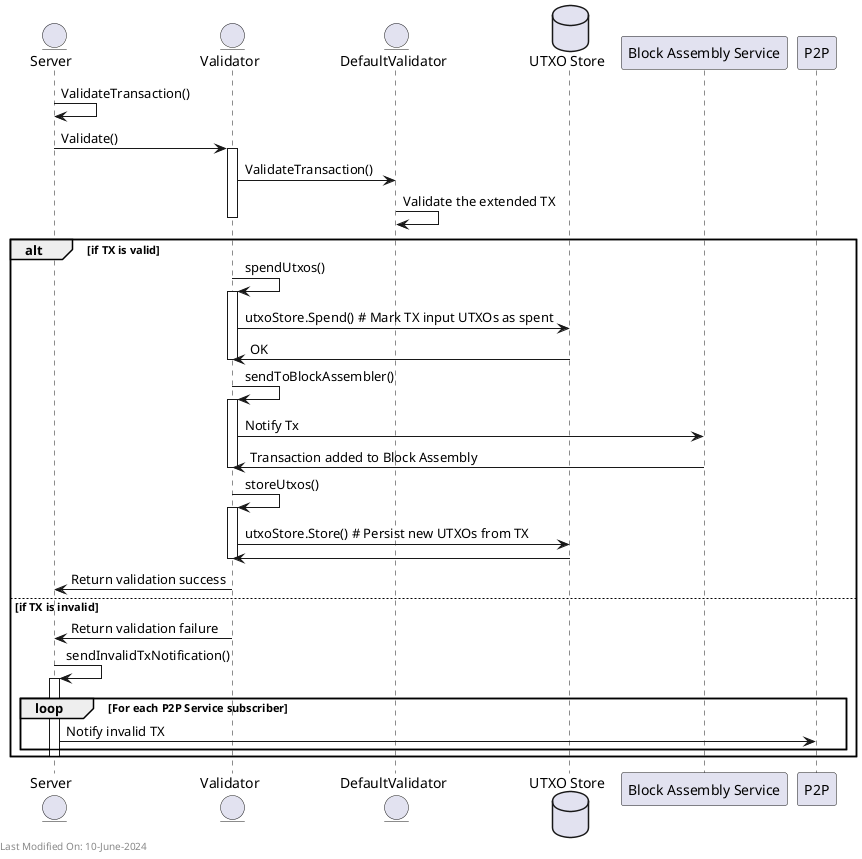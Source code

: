 @startuml
entity "Server" as Server
entity "Validator" as Validator
entity "DefaultValidator" as DefaultValidator
database "UTXO Store" as UTXOStore
participant "Block Assembly Service" as BlockAssembly
participant P2P

Server -> Server: ValidateTransaction()
Server -> Validator: Validate()
activate Validator
Validator -> DefaultValidator: ValidateTransaction()

DefaultValidator -> DefaultValidator: Validate the extended TX

deactivate Validator

alt if TX is valid
    Validator -> Validator: spendUtxos()
    activate Validator
    Validator -> UTXOStore: utxoStore.Spend() # Mark TX input UTXOs as spent

    UTXOStore -> Validator: OK
    deactivate Validator


    Validator -> Validator: sendToBlockAssembler()
    activate Validator
    Validator -> BlockAssembly: Notify Tx

    BlockAssembly -> Validator: Transaction added to Block Assembly
    deactivate Validator

    Validator -> Validator: storeUtxos()
    activate Validator

    Validator -> UTXOStore: utxoStore.Store() # Persist new UTXOs from TX
    UTXOStore -> Validator

    deactivate Validator

    Validator -> Server: Return validation success


else if TX is invalid
    Validator -> Server: Return validation failure

    Server -> Server: sendInvalidTxNotification()
    activate Server
    loop For each P2P Service subscriber
        Server -> P2P: Notify invalid TX
    end
    deactivate Server
end

left footer Last Modified On: 10-June-2024

@enduml
